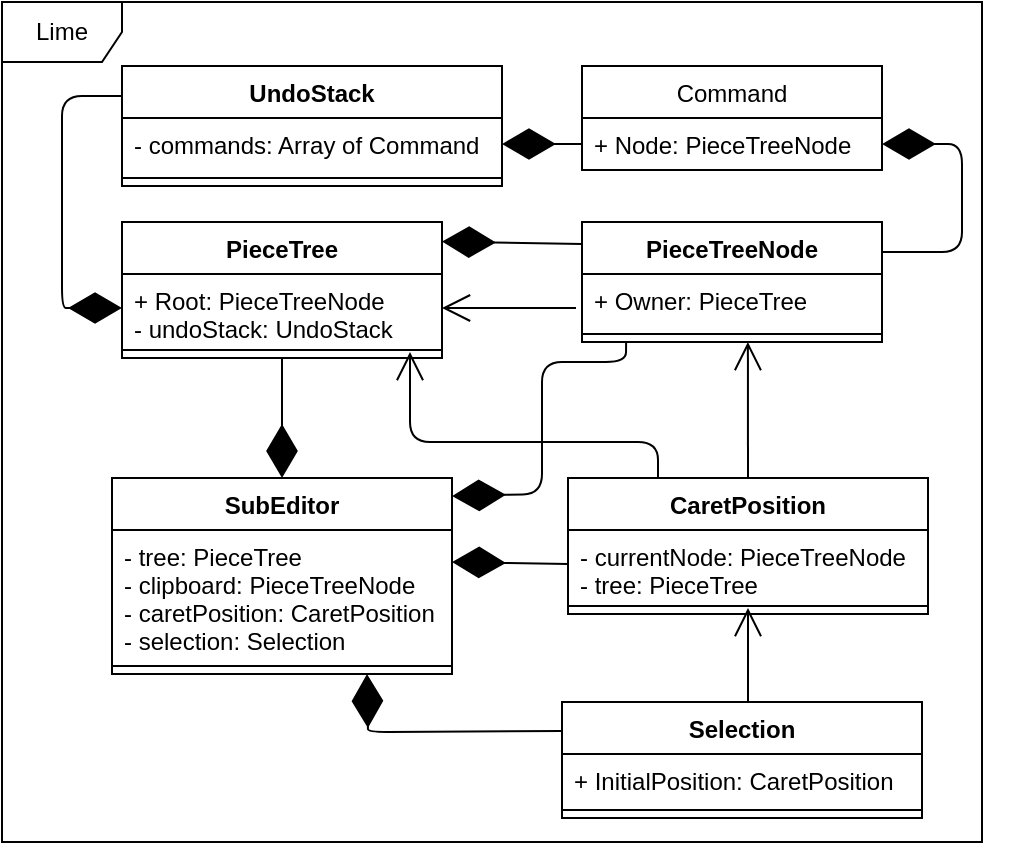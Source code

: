 <mxfile version="10.7.9" type="device"><diagram id="iqOmpchXFLvo3CjamYY_" name="Page-1"><mxGraphModel dx="1394" dy="793" grid="1" gridSize="10" guides="1" tooltips="1" connect="1" arrows="1" fold="1" page="1" pageScale="1" pageWidth="827" pageHeight="1169" math="0" shadow="0"><root><mxCell id="0"/><mxCell id="1" parent="0"/><mxCell id="T8xEFTEXAh1hs51DHMuW-2" value="Lime" style="shape=umlFrame;whiteSpace=wrap;html=1;" vertex="1" parent="1"><mxGeometry x="40" y="50" width="490" height="420" as="geometry"/></mxCell><mxCell id="T8xEFTEXAh1hs51DHMuW-3" value="UndoStack&#xA;" style="swimlane;fontStyle=1;align=center;verticalAlign=top;childLayout=stackLayout;horizontal=1;startSize=26;horizontalStack=0;resizeParent=1;resizeParentMax=0;resizeLast=0;collapsible=1;marginBottom=0;" vertex="1" parent="1"><mxGeometry x="100" y="82" width="190" height="60" as="geometry"/></mxCell><mxCell id="T8xEFTEXAh1hs51DHMuW-4" value="- commands: Array of Command" style="text;strokeColor=none;fillColor=none;align=left;verticalAlign=top;spacingLeft=4;spacingRight=4;overflow=hidden;rotatable=0;points=[[0,0.5],[1,0.5]];portConstraint=eastwest;" vertex="1" parent="T8xEFTEXAh1hs51DHMuW-3"><mxGeometry y="26" width="190" height="26" as="geometry"/></mxCell><mxCell id="T8xEFTEXAh1hs51DHMuW-5" value="" style="line;strokeWidth=1;fillColor=none;align=left;verticalAlign=middle;spacingTop=-1;spacingLeft=3;spacingRight=3;rotatable=0;labelPosition=right;points=[];portConstraint=eastwest;" vertex="1" parent="T8xEFTEXAh1hs51DHMuW-3"><mxGeometry y="52" width="190" height="8" as="geometry"/></mxCell><mxCell id="T8xEFTEXAh1hs51DHMuW-7" value="Command" style="swimlane;fontStyle=0;childLayout=stackLayout;horizontal=1;startSize=26;fillColor=none;horizontalStack=0;resizeParent=1;resizeParentMax=0;resizeLast=0;collapsible=1;marginBottom=0;" vertex="1" parent="1"><mxGeometry x="330" y="82" width="150" height="52" as="geometry"/></mxCell><mxCell id="T8xEFTEXAh1hs51DHMuW-9" value="+ Node: PieceTreeNode" style="text;strokeColor=none;fillColor=none;align=left;verticalAlign=top;spacingLeft=4;spacingRight=4;overflow=hidden;rotatable=0;points=[[0,0.5],[1,0.5]];portConstraint=eastwest;" vertex="1" parent="T8xEFTEXAh1hs51DHMuW-7"><mxGeometry y="26" width="150" height="26" as="geometry"/></mxCell><mxCell id="T8xEFTEXAh1hs51DHMuW-11" value="PieceTreeNode" style="swimlane;fontStyle=1;align=center;verticalAlign=top;childLayout=stackLayout;horizontal=1;startSize=26;horizontalStack=0;resizeParent=1;resizeParentMax=0;resizeLast=0;collapsible=1;marginBottom=0;" vertex="1" parent="1"><mxGeometry x="330" y="160" width="150" height="60" as="geometry"/></mxCell><mxCell id="T8xEFTEXAh1hs51DHMuW-12" value="+ Owner: PieceTree" style="text;strokeColor=none;fillColor=none;align=left;verticalAlign=top;spacingLeft=4;spacingRight=4;overflow=hidden;rotatable=0;points=[[0,0.5],[1,0.5]];portConstraint=eastwest;" vertex="1" parent="T8xEFTEXAh1hs51DHMuW-11"><mxGeometry y="26" width="150" height="26" as="geometry"/></mxCell><mxCell id="T8xEFTEXAh1hs51DHMuW-13" value="" style="line;strokeWidth=1;fillColor=none;align=left;verticalAlign=middle;spacingTop=-1;spacingLeft=3;spacingRight=3;rotatable=0;labelPosition=right;points=[];portConstraint=eastwest;" vertex="1" parent="T8xEFTEXAh1hs51DHMuW-11"><mxGeometry y="52" width="150" height="8" as="geometry"/></mxCell><mxCell id="T8xEFTEXAh1hs51DHMuW-15" value="PieceTree" style="swimlane;fontStyle=1;align=center;verticalAlign=top;childLayout=stackLayout;horizontal=1;startSize=26;horizontalStack=0;resizeParent=1;resizeParentMax=0;resizeLast=0;collapsible=1;marginBottom=0;" vertex="1" parent="1"><mxGeometry x="100" y="160" width="160" height="68" as="geometry"/></mxCell><mxCell id="T8xEFTEXAh1hs51DHMuW-16" value="+ Root: PieceTreeNode&#xA;- undoStack: UndoStack&#xA;" style="text;strokeColor=none;fillColor=none;align=left;verticalAlign=top;spacingLeft=4;spacingRight=4;overflow=hidden;rotatable=0;points=[[0,0.5],[1,0.5]];portConstraint=eastwest;" vertex="1" parent="T8xEFTEXAh1hs51DHMuW-15"><mxGeometry y="26" width="160" height="34" as="geometry"/></mxCell><mxCell id="T8xEFTEXAh1hs51DHMuW-17" value="" style="line;strokeWidth=1;fillColor=none;align=left;verticalAlign=middle;spacingTop=-1;spacingLeft=3;spacingRight=3;rotatable=0;labelPosition=right;points=[];portConstraint=eastwest;" vertex="1" parent="T8xEFTEXAh1hs51DHMuW-15"><mxGeometry y="60" width="160" height="8" as="geometry"/></mxCell><mxCell id="T8xEFTEXAh1hs51DHMuW-19" value="" style="endArrow=diamondThin;endFill=1;endSize=24;html=1;entryX=1;entryY=0.5;entryDx=0;entryDy=0;exitX=0;exitY=0.5;exitDx=0;exitDy=0;" edge="1" parent="1" source="T8xEFTEXAh1hs51DHMuW-9" target="T8xEFTEXAh1hs51DHMuW-4"><mxGeometry width="160" relative="1" as="geometry"><mxPoint x="40" y="780" as="sourcePoint"/><mxPoint x="200" y="780" as="targetPoint"/></mxGeometry></mxCell><mxCell id="T8xEFTEXAh1hs51DHMuW-20" value="" style="endArrow=diamondThin;endFill=1;endSize=24;html=1;entryX=1;entryY=0.5;entryDx=0;entryDy=0;exitX=1;exitY=0.25;exitDx=0;exitDy=0;" edge="1" parent="1" source="T8xEFTEXAh1hs51DHMuW-11" target="T8xEFTEXAh1hs51DHMuW-9"><mxGeometry width="160" relative="1" as="geometry"><mxPoint x="40" y="780" as="sourcePoint"/><mxPoint x="200" y="780" as="targetPoint"/><Array as="points"><mxPoint x="520" y="175"/><mxPoint x="520" y="121"/></Array></mxGeometry></mxCell><mxCell id="T8xEFTEXAh1hs51DHMuW-21" value="" style="endArrow=diamondThin;endFill=1;endSize=24;html=1;entryX=1;entryY=0.144;entryDx=0;entryDy=0;entryPerimeter=0;" edge="1" parent="1" target="T8xEFTEXAh1hs51DHMuW-15"><mxGeometry width="160" relative="1" as="geometry"><mxPoint x="330" y="171" as="sourcePoint"/><mxPoint x="200" y="780" as="targetPoint"/></mxGeometry></mxCell><mxCell id="T8xEFTEXAh1hs51DHMuW-23" value="" style="endArrow=diamondThin;endFill=1;endSize=24;html=1;entryX=0;entryY=0.5;entryDx=0;entryDy=0;exitX=0;exitY=0.25;exitDx=0;exitDy=0;" edge="1" parent="1" source="T8xEFTEXAh1hs51DHMuW-3" target="T8xEFTEXAh1hs51DHMuW-16"><mxGeometry width="160" relative="1" as="geometry"><mxPoint x="40" y="780" as="sourcePoint"/><mxPoint x="200" y="780" as="targetPoint"/><Array as="points"><mxPoint x="70" y="97"/><mxPoint x="70" y="203"/></Array></mxGeometry></mxCell><mxCell id="T8xEFTEXAh1hs51DHMuW-24" value="SubEditor" style="swimlane;fontStyle=1;align=center;verticalAlign=top;childLayout=stackLayout;horizontal=1;startSize=26;horizontalStack=0;resizeParent=1;resizeParentMax=0;resizeLast=0;collapsible=1;marginBottom=0;" vertex="1" parent="1"><mxGeometry x="95" y="288" width="170" height="98" as="geometry"/></mxCell><mxCell id="T8xEFTEXAh1hs51DHMuW-25" value="- tree: PieceTree&#xA;- clipboard: PieceTreeNode&#xA;- caretPosition: CaretPosition&#xA;- selection: Selection&#xA;&#xA;" style="text;strokeColor=none;fillColor=none;align=left;verticalAlign=top;spacingLeft=4;spacingRight=4;overflow=hidden;rotatable=0;points=[[0,0.5],[1,0.5]];portConstraint=eastwest;" vertex="1" parent="T8xEFTEXAh1hs51DHMuW-24"><mxGeometry y="26" width="170" height="64" as="geometry"/></mxCell><mxCell id="T8xEFTEXAh1hs51DHMuW-26" value="" style="line;strokeWidth=1;fillColor=none;align=left;verticalAlign=middle;spacingTop=-1;spacingLeft=3;spacingRight=3;rotatable=0;labelPosition=right;points=[];portConstraint=eastwest;" vertex="1" parent="T8xEFTEXAh1hs51DHMuW-24"><mxGeometry y="90" width="170" height="8" as="geometry"/></mxCell><mxCell id="T8xEFTEXAh1hs51DHMuW-28" value="" style="endArrow=open;endFill=1;endSize=12;html=1;entryX=1;entryY=0.5;entryDx=0;entryDy=0;" edge="1" parent="1" target="T8xEFTEXAh1hs51DHMuW-16"><mxGeometry width="160" relative="1" as="geometry"><mxPoint x="327" y="203" as="sourcePoint"/><mxPoint x="200" y="780" as="targetPoint"/></mxGeometry></mxCell><mxCell id="T8xEFTEXAh1hs51DHMuW-30" value="" style="endArrow=diamondThin;endFill=1;endSize=24;html=1;entryX=0.5;entryY=0;entryDx=0;entryDy=0;exitX=0.5;exitY=1;exitDx=0;exitDy=0;" edge="1" parent="1" source="T8xEFTEXAh1hs51DHMuW-15" target="T8xEFTEXAh1hs51DHMuW-24"><mxGeometry width="160" relative="1" as="geometry"><mxPoint x="40" y="780" as="sourcePoint"/><mxPoint x="200" y="780" as="targetPoint"/></mxGeometry></mxCell><mxCell id="T8xEFTEXAh1hs51DHMuW-31" value="" style="endArrow=diamondThin;endFill=1;endSize=24;html=1;exitX=0.147;exitY=1;exitDx=0;exitDy=0;exitPerimeter=0;entryX=1;entryY=0.092;entryDx=0;entryDy=0;entryPerimeter=0;" edge="1" parent="1" source="T8xEFTEXAh1hs51DHMuW-13" target="T8xEFTEXAh1hs51DHMuW-24"><mxGeometry width="160" relative="1" as="geometry"><mxPoint x="40" y="780" as="sourcePoint"/><mxPoint x="270" y="296" as="targetPoint"/><Array as="points"><mxPoint x="352" y="230"/><mxPoint x="310" y="230"/><mxPoint x="310" y="296"/></Array></mxGeometry></mxCell><mxCell id="T8xEFTEXAh1hs51DHMuW-32" value="CaretPosition" style="swimlane;fontStyle=1;align=center;verticalAlign=top;childLayout=stackLayout;horizontal=1;startSize=26;horizontalStack=0;resizeParent=1;resizeParentMax=0;resizeLast=0;collapsible=1;marginBottom=0;" vertex="1" parent="1"><mxGeometry x="323" y="288" width="180" height="68" as="geometry"/></mxCell><mxCell id="T8xEFTEXAh1hs51DHMuW-33" value="- currentNode: PieceTreeNode&#xA;- tree: PieceTree&#xA;" style="text;strokeColor=none;fillColor=none;align=left;verticalAlign=top;spacingLeft=4;spacingRight=4;overflow=hidden;rotatable=0;points=[[0,0.5],[1,0.5]];portConstraint=eastwest;" vertex="1" parent="T8xEFTEXAh1hs51DHMuW-32"><mxGeometry y="26" width="180" height="34" as="geometry"/></mxCell><mxCell id="T8xEFTEXAh1hs51DHMuW-34" value="" style="line;strokeWidth=1;fillColor=none;align=left;verticalAlign=middle;spacingTop=-1;spacingLeft=3;spacingRight=3;rotatable=0;labelPosition=right;points=[];portConstraint=eastwest;" vertex="1" parent="T8xEFTEXAh1hs51DHMuW-32"><mxGeometry y="60" width="180" height="8" as="geometry"/></mxCell><mxCell id="T8xEFTEXAh1hs51DHMuW-36" value="" style="endArrow=open;endFill=1;endSize=12;html=1;entryX=0.553;entryY=1;entryDx=0;entryDy=0;entryPerimeter=0;exitX=0.5;exitY=0;exitDx=0;exitDy=0;" edge="1" parent="1" source="T8xEFTEXAh1hs51DHMuW-32" target="T8xEFTEXAh1hs51DHMuW-13"><mxGeometry width="160" relative="1" as="geometry"><mxPoint x="40" y="780" as="sourcePoint"/><mxPoint x="200" y="780" as="targetPoint"/></mxGeometry></mxCell><mxCell id="T8xEFTEXAh1hs51DHMuW-37" value="" style="endArrow=open;endFill=1;endSize=12;html=1;entryX=0.9;entryY=0.625;entryDx=0;entryDy=0;entryPerimeter=0;exitX=0.25;exitY=0;exitDx=0;exitDy=0;" edge="1" parent="1" source="T8xEFTEXAh1hs51DHMuW-32" target="T8xEFTEXAh1hs51DHMuW-17"><mxGeometry width="160" relative="1" as="geometry"><mxPoint x="40" y="780" as="sourcePoint"/><mxPoint x="200" y="780" as="targetPoint"/><Array as="points"><mxPoint x="368" y="270"/><mxPoint x="244" y="270"/></Array></mxGeometry></mxCell><mxCell id="T8xEFTEXAh1hs51DHMuW-38" value="" style="endArrow=diamondThin;endFill=1;endSize=24;html=1;exitX=0;exitY=0.5;exitDx=0;exitDy=0;entryX=1;entryY=0.25;entryDx=0;entryDy=0;entryPerimeter=0;" edge="1" parent="1" source="T8xEFTEXAh1hs51DHMuW-33" target="T8xEFTEXAh1hs51DHMuW-25"><mxGeometry width="160" relative="1" as="geometry"><mxPoint x="40" y="780" as="sourcePoint"/><mxPoint x="270" y="331" as="targetPoint"/></mxGeometry></mxCell><mxCell id="T8xEFTEXAh1hs51DHMuW-39" value="Selection" style="swimlane;fontStyle=1;align=center;verticalAlign=top;childLayout=stackLayout;horizontal=1;startSize=26;horizontalStack=0;resizeParent=1;resizeParentMax=0;resizeLast=0;collapsible=1;marginBottom=0;" vertex="1" parent="1"><mxGeometry x="320" y="400" width="180" height="58" as="geometry"/></mxCell><mxCell id="T8xEFTEXAh1hs51DHMuW-40" value="+ InitialPosition: CaretPosition" style="text;strokeColor=none;fillColor=none;align=left;verticalAlign=top;spacingLeft=4;spacingRight=4;overflow=hidden;rotatable=0;points=[[0,0.5],[1,0.5]];portConstraint=eastwest;" vertex="1" parent="T8xEFTEXAh1hs51DHMuW-39"><mxGeometry y="26" width="180" height="24" as="geometry"/></mxCell><mxCell id="T8xEFTEXAh1hs51DHMuW-41" value="" style="line;strokeWidth=1;fillColor=none;align=left;verticalAlign=middle;spacingTop=-1;spacingLeft=3;spacingRight=3;rotatable=0;labelPosition=right;points=[];portConstraint=eastwest;" vertex="1" parent="T8xEFTEXAh1hs51DHMuW-39"><mxGeometry y="50" width="180" height="8" as="geometry"/></mxCell><mxCell id="T8xEFTEXAh1hs51DHMuW-43" value="" style="endArrow=open;endFill=1;endSize=12;html=1;entryX=0.5;entryY=0.625;entryDx=0;entryDy=0;entryPerimeter=0;" edge="1" parent="1" target="T8xEFTEXAh1hs51DHMuW-34"><mxGeometry width="160" relative="1" as="geometry"><mxPoint x="413" y="400" as="sourcePoint"/><mxPoint x="200" y="780" as="targetPoint"/></mxGeometry></mxCell><mxCell id="T8xEFTEXAh1hs51DHMuW-44" value="" style="endArrow=diamondThin;endFill=1;endSize=24;html=1;exitX=0;exitY=0.25;exitDx=0;exitDy=0;entryX=0.75;entryY=1;entryDx=0;entryDy=0;" edge="1" parent="1" source="T8xEFTEXAh1hs51DHMuW-39" target="T8xEFTEXAh1hs51DHMuW-24"><mxGeometry width="160" relative="1" as="geometry"><mxPoint x="40" y="780" as="sourcePoint"/><mxPoint x="220" y="386" as="targetPoint"/><Array as="points"><mxPoint x="223" y="415"/></Array></mxGeometry></mxCell></root></mxGraphModel></diagram></mxfile>